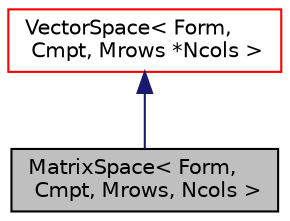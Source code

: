 digraph "MatrixSpace&lt; Form, Cmpt, Mrows, Ncols &gt;"
{
  bgcolor="transparent";
  edge [fontname="Helvetica",fontsize="10",labelfontname="Helvetica",labelfontsize="10"];
  node [fontname="Helvetica",fontsize="10",shape=record];
  Node1 [label="MatrixSpace\< Form,\l Cmpt, Mrows, Ncols \>",height=0.2,width=0.4,color="black", fillcolor="grey75", style="filled", fontcolor="black"];
  Node2 -> Node1 [dir="back",color="midnightblue",fontsize="10",style="solid",fontname="Helvetica"];
  Node2 [label="VectorSpace\< Form,\l Cmpt, Mrows *Ncols \>",height=0.2,width=0.4,color="red",URL="$a02900.html"];
}
